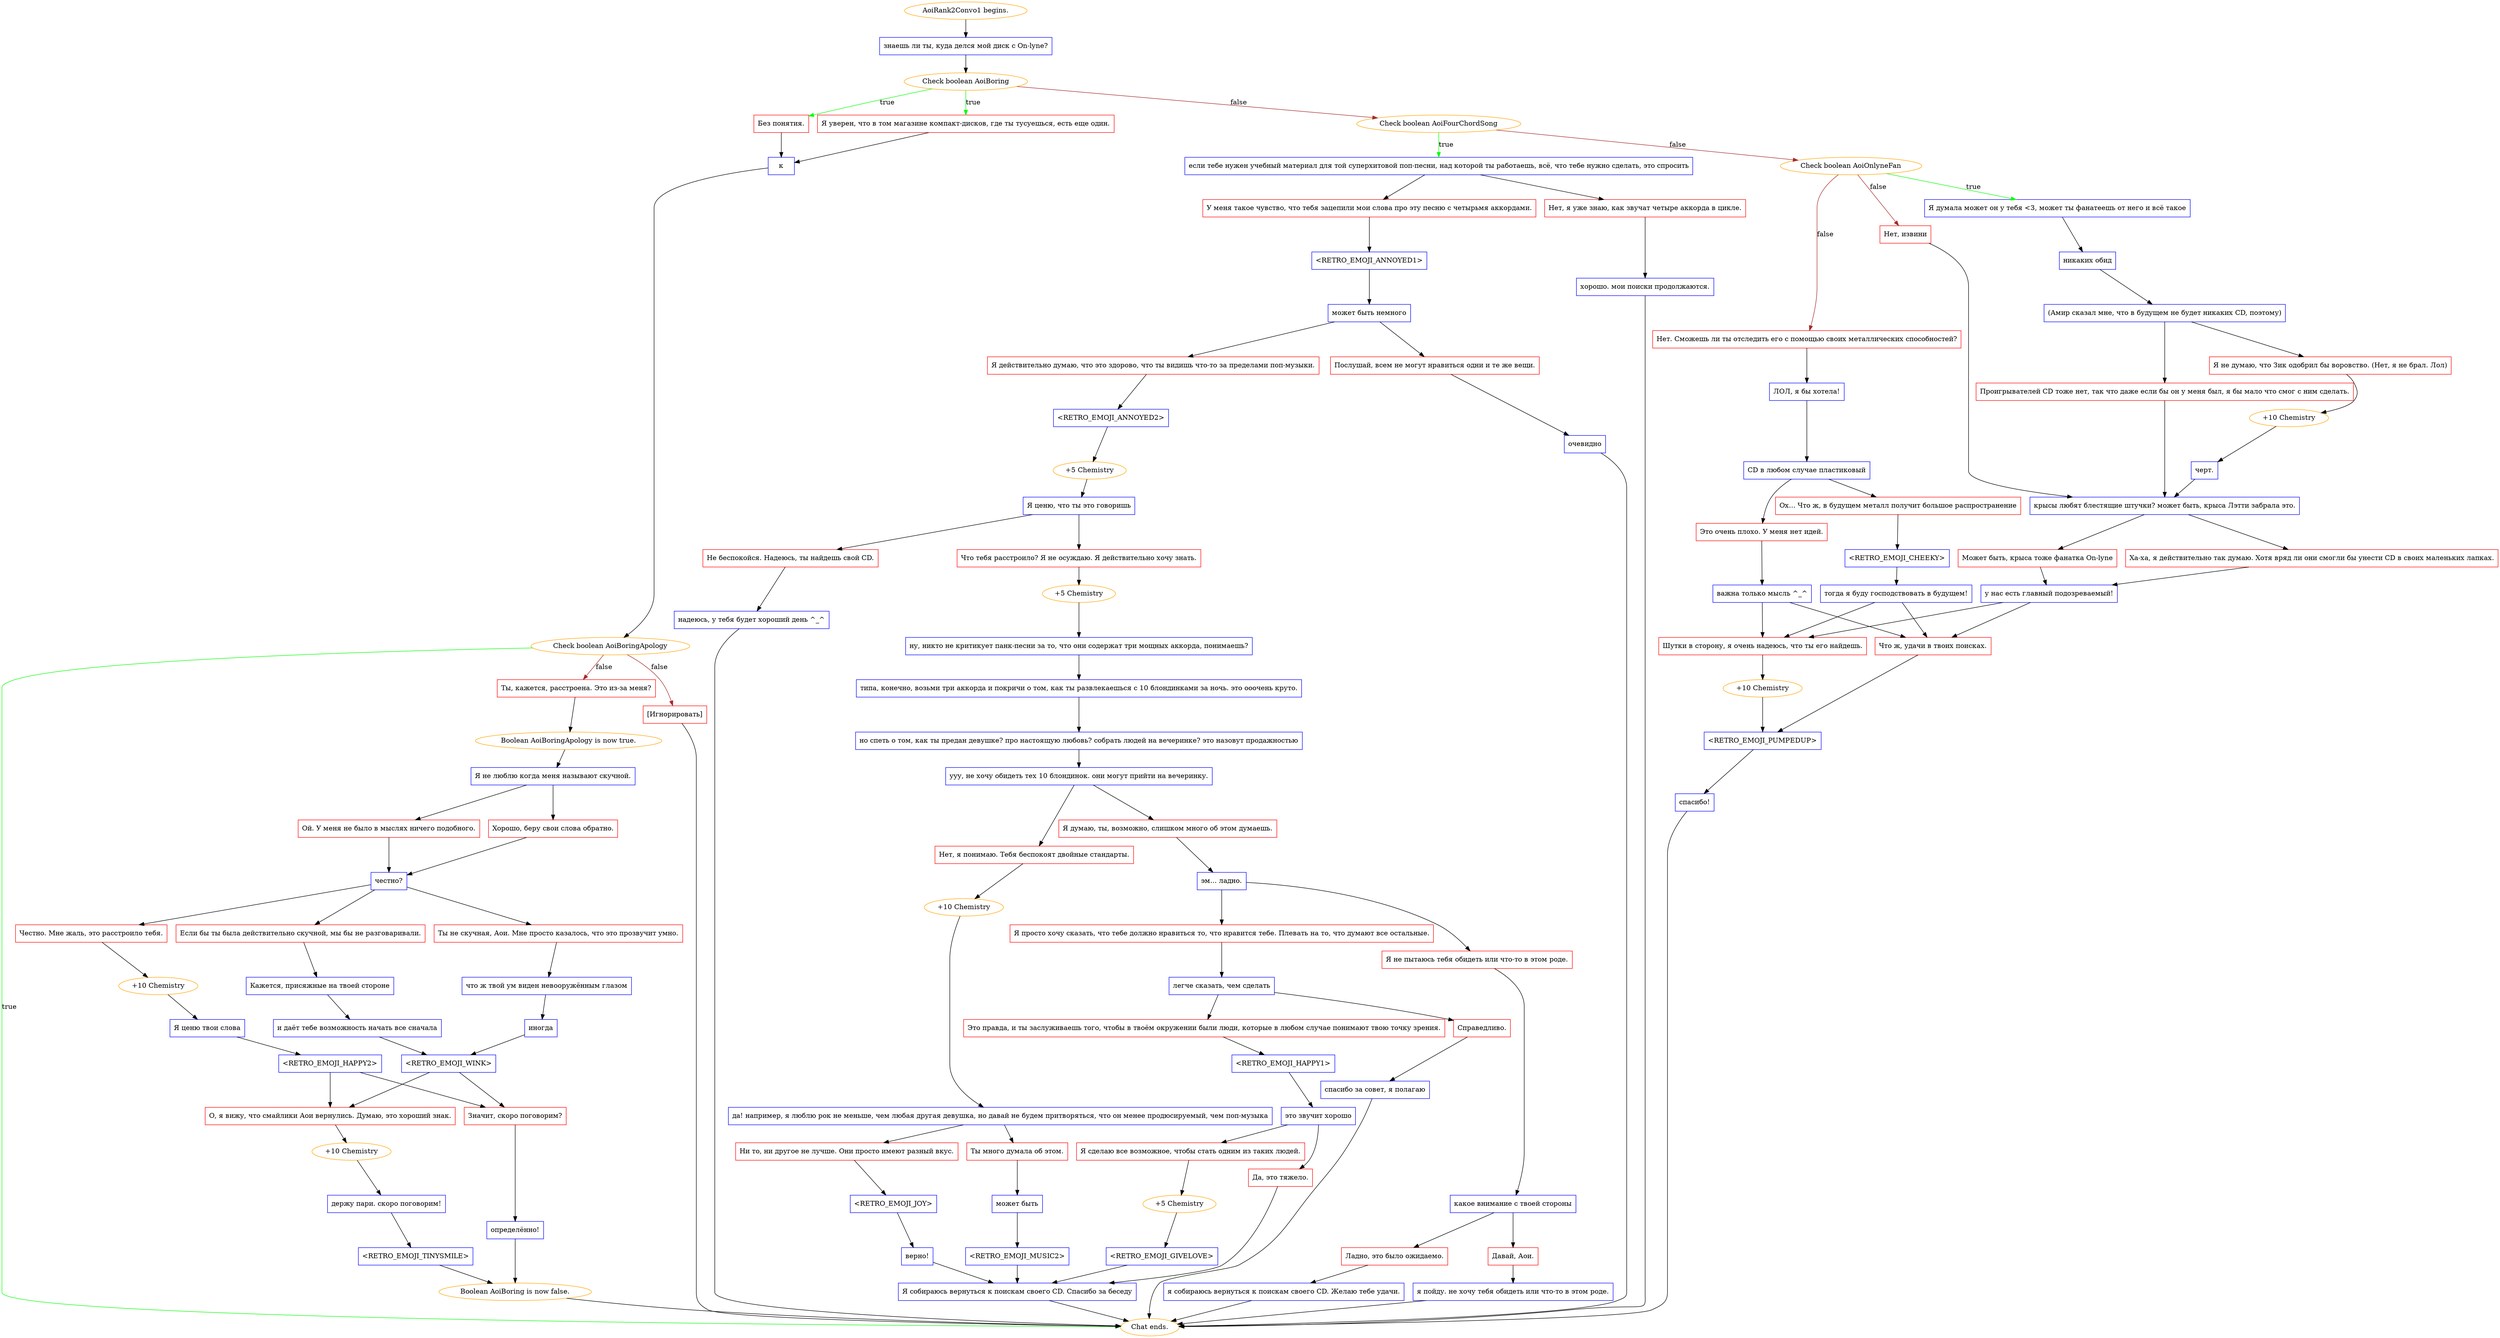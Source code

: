 digraph {
	"AoiRank2Convo1 begins." [color=orange];
		"AoiRank2Convo1 begins." -> j3150599562;
	j3150599562 [label="знаешь ли ты, куда делся мой диск с On-lyne?",shape=box,color=blue];
		j3150599562 -> j645152137;
	j645152137 [label="Check boolean AoiBoring",color=orange];
		j645152137 -> j2666038148 [label=true,color=green];
		j645152137 -> j706410338 [label=true,color=green];
		j645152137 -> j1227379375 [label=false,color=brown];
	j2666038148 [label="Без понятия.",shape=box,color=red];
		j2666038148 -> j1119560525;
	j706410338 [label="Я уверен, что в том магазине компакт-дисков, где ты тусуешься, есть еще один.",shape=box,color=red];
		j706410338 -> j1119560525;
	j1227379375 [label="Check boolean AoiFourChordSong",color=orange];
		j1227379375 -> j2104815210 [label=true,color=green];
		j1227379375 -> j3702331683 [label=false,color=brown];
	j1119560525 [label="к",shape=box,color=blue];
		j1119560525 -> j3271738332;
	j2104815210 [label="если тебе нужен учебный материал для той суперхитовой поп-песни, над которой ты работаешь, всё, что тебе нужно сделать, это спросить",shape=box,color=blue];
		j2104815210 -> j441862080;
		j2104815210 -> j2856502524;
	j3702331683 [label="Check boolean AoiOnlyneFan",color=orange];
		j3702331683 -> j784961897 [label=true,color=green];
		j3702331683 -> j125413888 [label=false,color=brown];
		j3702331683 -> j2939078309 [label=false,color=brown];
	j3271738332 [label="Check boolean AoiBoringApology",color=orange];
		j3271738332 -> "Chat ends." [label=true,color=green];
		j3271738332 -> j1704496509 [label=false,color=brown];
		j3271738332 -> j3456118237 [label=false,color=brown];
	j441862080 [label="У меня такое чувство, что тебя зацепили мои слова про эту песню с четырьмя аккордами.",shape=box,color=red];
		j441862080 -> j2230628944;
	j2856502524 [label="Нет, я уже знаю, как звучат четыре аккорда в цикле.",shape=box,color=red];
		j2856502524 -> j2983074026;
	j784961897 [label="Я думала может он у тебя <3, может ты фанатеешь от него и всё такое",shape=box,color=blue];
		j784961897 -> j810852513;
	j125413888 [label="Нет, извини",shape=box,color=red];
		j125413888 -> j1894604622;
	j2939078309 [label="Нет. Сможешь ли ты отследить его с помощью своих металлических способностей?",shape=box,color=red];
		j2939078309 -> j3244778994;
	"Chat ends." [color=orange];
	j1704496509 [label="Ты, кажется, расстроена. Это из-за меня?",shape=box,color=red];
		j1704496509 -> j3825632686;
	j3456118237 [label="[Игнорировать]",shape=box,color=red];
		j3456118237 -> "Chat ends.";
	j2230628944 [label="<RETRO_EMOJI_ANNOYED1>",shape=box,color=blue];
		j2230628944 -> j3827026642;
	j2983074026 [label="хорошо. мои поиски продолжаются.",shape=box,color=blue];
		j2983074026 -> "Chat ends.";
	j810852513 [label="никаких обид",shape=box,color=blue];
		j810852513 -> j3663866927;
	j1894604622 [label="крысы любят блестящие штучки? может быть, крыса Лэтти забрала это.",shape=box,color=blue];
		j1894604622 -> j2885701758;
		j1894604622 -> j1014883039;
	j3244778994 [label="ЛОЛ, я бы хотела!",shape=box,color=blue];
		j3244778994 -> j2994189766;
	j3825632686 [label="Boolean AoiBoringApology is now true.",color=orange];
		j3825632686 -> j106862899;
	j3827026642 [label="может быть немного",shape=box,color=blue];
		j3827026642 -> j3454340654;
		j3827026642 -> j2564009782;
	j3663866927 [label="(Амир сказал мне, что в будущем не будет никаких СD, поэтому)",shape=box,color=blue];
		j3663866927 -> j1772119679;
		j3663866927 -> j3904709614;
	j2885701758 [label="Может быть, крыса тоже фанатка On-lyne",shape=box,color=red];
		j2885701758 -> j2576809844;
	j1014883039 [label="Ха-ха, я действительно так думаю. Хотя вряд ли они смогли бы унести CD в своих маленьких лапках.",shape=box,color=red];
		j1014883039 -> j2576809844;
	j2994189766 [label="CD в любом случае пластиковый",shape=box,color=blue];
		j2994189766 -> j1415472564;
		j2994189766 -> j2775343500;
	j106862899 [label="Я не люблю когда меня называют скучной.",shape=box,color=blue];
		j106862899 -> j372019910;
		j106862899 -> j960760121;
	j3454340654 [label="Я действительно думаю, что это здорово, что ты видишь что-то за пределами поп-музыки.",shape=box,color=red];
		j3454340654 -> j1737195424;
	j2564009782 [label="Послушай, всем не могут нравиться одни и те же вещи.",shape=box,color=red];
		j2564009782 -> j617035706;
	j1772119679 [label="Я не думаю, что Зик одобрил бы воровство. (Нет, я не брал. Лол)",shape=box,color=red];
		j1772119679 -> j2007384774;
	j3904709614 [label="Проигрывателей CD тоже нет, так что даже если бы он у меня был, я бы мало что смог с ним сделать.",shape=box,color=red];
		j3904709614 -> j1894604622;
	j2576809844 [label="у нас есть главный подозреваемый!",shape=box,color=blue];
		j2576809844 -> j4243096501;
		j2576809844 -> j3977978275;
	j1415472564 [label="Ох... Что ж, в будущем металл получит большое распространение",shape=box,color=red];
		j1415472564 -> j2306157887;
	j2775343500 [label="Это очень плохо. У меня нет идей.",shape=box,color=red];
		j2775343500 -> j3798144184;
	j372019910 [label="Ой. У меня не было в мыслях ничего подобного.",shape=box,color=red];
		j372019910 -> j2923224376;
	j960760121 [label="Хорошо, беру свои слова обратно.",shape=box,color=red];
		j960760121 -> j2923224376;
	j1737195424 [label="<RETRO_EMOJI_ANNOYED2>",shape=box,color=blue];
		j1737195424 -> j3868473147;
	j617035706 [label="очевидно",shape=box,color=blue];
		j617035706 -> "Chat ends.";
	j2007384774 [label="+10 Chemistry",color=orange];
		j2007384774 -> j2600205884;
	j4243096501 [label="Шутки в сторону, я очень надеюсь, что ты его найдешь.",shape=box,color=red];
		j4243096501 -> j3406114444;
	j3977978275 [label="Что ж, удачи в твоих поисках.",shape=box,color=red];
		j3977978275 -> j92285139;
	j2306157887 [label="<RETRO_EMOJI_CHEEKY>",shape=box,color=blue];
		j2306157887 -> j3269658602;
	j3798144184 [label="важна только мысль ^_^",shape=box,color=blue];
		j3798144184 -> j4243096501;
		j3798144184 -> j3977978275;
	j2923224376 [label="честно?",shape=box,color=blue];
		j2923224376 -> j4180013364;
		j2923224376 -> j2829726574;
		j2923224376 -> j2630281503;
	j3868473147 [label="+5 Chemistry",color=orange];
		j3868473147 -> j622145579;
	j2600205884 [label="черт.",shape=box,color=blue];
		j2600205884 -> j1894604622;
	j3406114444 [label="+10 Chemistry",color=orange];
		j3406114444 -> j92285139;
	j92285139 [label="<RETRO_EMOJI_PUMPEDUP>",shape=box,color=blue];
		j92285139 -> j2008097238;
	j3269658602 [label="тогда я буду господствовать в будущем!",shape=box,color=blue];
		j3269658602 -> j4243096501;
		j3269658602 -> j3977978275;
	j4180013364 [label="Честно. Мне жаль, это расстроило тебя.",shape=box,color=red];
		j4180013364 -> j3987604398;
	j2829726574 [label="Ты не скучная, Аои. Мне просто казалось, что это прозвучит умно.",shape=box,color=red];
		j2829726574 -> j380334113;
	j2630281503 [label="Если бы ты была действительно скучной, мы бы не разговаривали.",shape=box,color=red];
		j2630281503 -> j3754052505;
	j622145579 [label="Я ценю, что ты это говоришь",shape=box,color=blue];
		j622145579 -> j2363317172;
		j622145579 -> j3109294770;
	j2008097238 [label="спасибо!",shape=box,color=blue];
		j2008097238 -> "Chat ends.";
	j3987604398 [label="+10 Chemistry",color=orange];
		j3987604398 -> j230056993;
	j380334113 [label="что ж твой ум виден невооружённым глазом",shape=box,color=blue];
		j380334113 -> j2180472181;
	j3754052505 [label="Кажется, присяжные на твоей стороне",shape=box,color=blue];
		j3754052505 -> j2843919350;
	j2363317172 [label="Что тебя расстроило? Я не осуждаю. Я действительно хочу знать.",shape=box,color=red];
		j2363317172 -> j1512380968;
	j3109294770 [label="Не беспокойся. Надеюсь, ты найдешь свой CD.",shape=box,color=red];
		j3109294770 -> j1082694423;
	j230056993 [label="Я ценю твои слова",shape=box,color=blue];
		j230056993 -> j2757887073;
	j2180472181 [label="иногда",shape=box,color=blue];
		j2180472181 -> j1922140397;
	j2843919350 [label="и даёт тебе возможность начать все сначала",shape=box,color=blue];
		j2843919350 -> j1922140397;
	j1512380968 [label="+5 Chemistry",color=orange];
		j1512380968 -> j3992912376;
	j1082694423 [label="надеюсь, у тебя будет хороший день ^_^",shape=box,color=blue];
		j1082694423 -> "Chat ends.";
	j2757887073 [label="<RETRO_EMOJI_HAPPY2>",shape=box,color=blue];
		j2757887073 -> j3886987542;
		j2757887073 -> j632746921;
	j1922140397 [label="<RETRO_EMOJI_WINK>",shape=box,color=blue];
		j1922140397 -> j3886987542;
		j1922140397 -> j632746921;
	j3992912376 [label="ну, никто не критикует панк-песни за то, что они содержат три мощных аккорда, понимаешь?",shape=box,color=blue];
		j3992912376 -> j885171921;
	j3886987542 [label="Значит, скоро поговорим?",shape=box,color=red];
		j3886987542 -> j3254245548;
	j632746921 [label="О, я вижу, что смайлики Аои вернулись. Думаю, это хороший знак.",shape=box,color=red];
		j632746921 -> j2479528294;
	j885171921 [label="типа, конечно, возьми три аккорда и покричи о том, как ты развлекаешься с 10 блондинками за ночь. это ооочень круто.",shape=box,color=blue];
		j885171921 -> j4201450867;
	j3254245548 [label="определённо!",shape=box,color=blue];
		j3254245548 -> j2581611291;
	j2479528294 [label="+10 Chemistry",color=orange];
		j2479528294 -> j1812370669;
	j4201450867 [label="но спеть о том, как ты предан девушке? про настоящую любовь? собрать людей на вечеринке? это назовут продажностью",shape=box,color=blue];
		j4201450867 -> j2470915157;
	j2581611291 [label="Boolean AoiBoring is now false.",color=orange];
		j2581611291 -> "Chat ends.";
	j1812370669 [label="держу пари. скоро поговорим!",shape=box,color=blue];
		j1812370669 -> j153386734;
	j2470915157 [label="ууу, не хочу обидеть тех 10 блондинок. они могут прийти на вечеринку.",shape=box,color=blue];
		j2470915157 -> j1349615326;
		j2470915157 -> j431244843;
	j153386734 [label="<RETRO_EMOJI_TINYSMILE>",shape=box,color=blue];
		j153386734 -> j2581611291;
	j1349615326 [label="Нет, я понимаю. Тебя беспокоят двойные стандарты.",shape=box,color=red];
		j1349615326 -> j2442705421;
	j431244843 [label="Я думаю, ты, возможно, слишком много об этом думаешь.",shape=box,color=red];
		j431244843 -> j52831997;
	j2442705421 [label="+10 Chemistry",color=orange];
		j2442705421 -> j1750626347;
	j52831997 [label="эм... ладно.",shape=box,color=blue];
		j52831997 -> j1471697248;
		j52831997 -> j3681069250;
	j1750626347 [label="да! например, я люблю рок не меньше, чем любая другая девушка, но давай не будем притворяться, что он менее продюсируемый, чем поп-музыка",shape=box,color=blue];
		j1750626347 -> j3008744705;
		j1750626347 -> j2455561941;
	j1471697248 [label="Я просто хочу сказать, что тебе должно нравиться то, что нравится тебе. Плевать на то, что думают все остальные.",shape=box,color=red];
		j1471697248 -> j3328487087;
	j3681069250 [label="Я не пытаюсь тебя обидеть или что-то в этом роде.",shape=box,color=red];
		j3681069250 -> j2976984239;
	j3008744705 [label="Ни то, ни другое не лучше. Они просто имеют разный вкус.",shape=box,color=red];
		j3008744705 -> j1777287672;
	j2455561941 [label="Ты много думала об этом.",shape=box,color=red];
		j2455561941 -> j4056250345;
	j3328487087 [label="легче сказать, чем сделать",shape=box,color=blue];
		j3328487087 -> j989774489;
		j3328487087 -> j1902314397;
	j2976984239 [label="какое внимание с твоей стороны",shape=box,color=blue];
		j2976984239 -> j3522199394;
		j2976984239 -> j2121054150;
	j1777287672 [label="<RETRO_EMOJI_JOY>",shape=box,color=blue];
		j1777287672 -> j2933185639;
	j4056250345 [label="может быть",shape=box,color=blue];
		j4056250345 -> j2133096208;
	j989774489 [label="Справедливо.",shape=box,color=red];
		j989774489 -> j3620610989;
	j1902314397 [label="Это правда, и ты заслуживаешь того, чтобы в твоём окружении были люди, которые в любом случае понимают твою точку зрения.",shape=box,color=red];
		j1902314397 -> j423824986;
	j3522199394 [label="Ладно, это было ожидаемо.",shape=box,color=red];
		j3522199394 -> j3475179807;
	j2121054150 [label="Давай, Аои.",shape=box,color=red];
		j2121054150 -> j2384842201;
	j2933185639 [label="верно!",shape=box,color=blue];
		j2933185639 -> j2578127357;
	j2133096208 [label="<RETRO_EMOJI_MUSIC2>",shape=box,color=blue];
		j2133096208 -> j2578127357;
	j3620610989 [label="спасибо за совет, я полагаю",shape=box,color=blue];
		j3620610989 -> "Chat ends.";
	j423824986 [label="<RETRO_EMOJI_HAPPY1>",shape=box,color=blue];
		j423824986 -> j3550193988;
	j3475179807 [label="я собираюсь вернуться к поискам своего CD. Желаю тебе удачи.",shape=box,color=blue];
		j3475179807 -> "Chat ends.";
	j2384842201 [label="я пойду. не хочу тебя обидеть или что-то в этом роде.",shape=box,color=blue];
		j2384842201 -> "Chat ends.";
	j2578127357 [label="Я собираюсь вернуться к поискам своего CD. Спасибо за беседу",shape=box,color=blue];
		j2578127357 -> "Chat ends.";
	j3550193988 [label="это звучит хорошо",shape=box,color=blue];
		j3550193988 -> j1953116287;
		j3550193988 -> j565834707;
	j1953116287 [label="Я сделаю все возможное, чтобы стать одним из таких людей.",shape=box,color=red];
		j1953116287 -> j1783720293;
	j565834707 [label="Да, это тяжело.",shape=box,color=red];
		j565834707 -> j2578127357;
	j1783720293 [label="+5 Chemistry",color=orange];
		j1783720293 -> j3367535313;
	j3367535313 [label="<RETRO_EMOJI_GIVELOVE>",shape=box,color=blue];
		j3367535313 -> j2578127357;
}